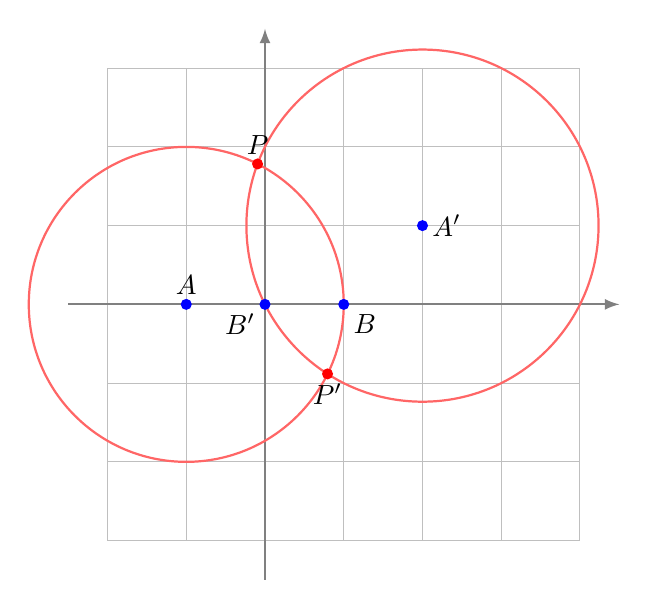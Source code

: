 \begin{tikzpicture}
      \draw[lightgray] (-2,-3) grid (4,3);
       \draw[->,>=latex,thick, gray] (-2.5,0)--(4.5,0);
       \draw[->,>=latex,thick, gray] (0,-3.5)--(0,3.5);

      \draw[thick, color=red!60] (2,1) circle ({sqrt(5)});
      \draw[thick, color=red!60] (-1,0) circle (2);

      \coordinate (P) at  ({7/20-sqrt(79)/20},{9/20+3*sqrt(79)/20});
       \fill[red] (P) circle (2pt);
       \node at (P) [above] {$P$}; 


      \coordinate (PP) at  ({7/20+sqrt(79)/20},{9/20-3*sqrt(79)/20});
       \fill[red] (PP) circle (2pt);
       \node at (PP) [below] {$P'$}; 

       \fill[blue] (-1,0) circle (2pt);
       \node at (-1,0) [above] {$A$}; 
       \fill[blue] (1,0) circle (2pt);
       \node at (1,0) [below right] {$B$}; 

       \fill[blue] (2,1) circle (2pt);
       \node at (2,1) [right] {$A'$}; 
       \fill[blue] (0,0) circle (2pt);
       \node at (0,0) [below left] {$B'$}; 
\end{tikzpicture}
